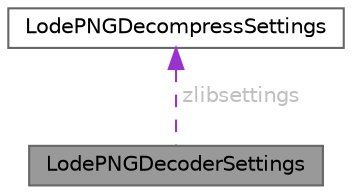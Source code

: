 digraph "LodePNGDecoderSettings"
{
 // LATEX_PDF_SIZE
  bgcolor="transparent";
  edge [fontname=Helvetica,fontsize=10,labelfontname=Helvetica,labelfontsize=10];
  node [fontname=Helvetica,fontsize=10,shape=box,height=0.2,width=0.4];
  Node1 [id="Node000001",label="LodePNGDecoderSettings",height=0.2,width=0.4,color="gray40", fillcolor="grey60", style="filled", fontcolor="black",tooltip=" "];
  Node2 -> Node1 [id="edge1_Node000001_Node000002",dir="back",color="darkorchid3",style="dashed",tooltip=" ",label=" zlibsettings",fontcolor="grey" ];
  Node2 [id="Node000002",label="LodePNGDecompressSettings",height=0.2,width=0.4,color="gray40", fillcolor="white", style="filled",URL="$struct_lode_p_n_g_decompress_settings.html",tooltip=" "];
}
